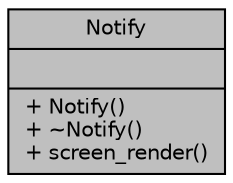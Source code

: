digraph "Notify"
{
  edge [fontname="Helvetica",fontsize="10",labelfontname="Helvetica",labelfontsize="10"];
  node [fontname="Helvetica",fontsize="10",shape=record];
  Node1 [label="{Notify\n||+ Notify()\l+ ~Notify()\l+ screen_render()\l}",height=0.2,width=0.4,color="black", fillcolor="grey75", style="filled", fontcolor="black"];
}

